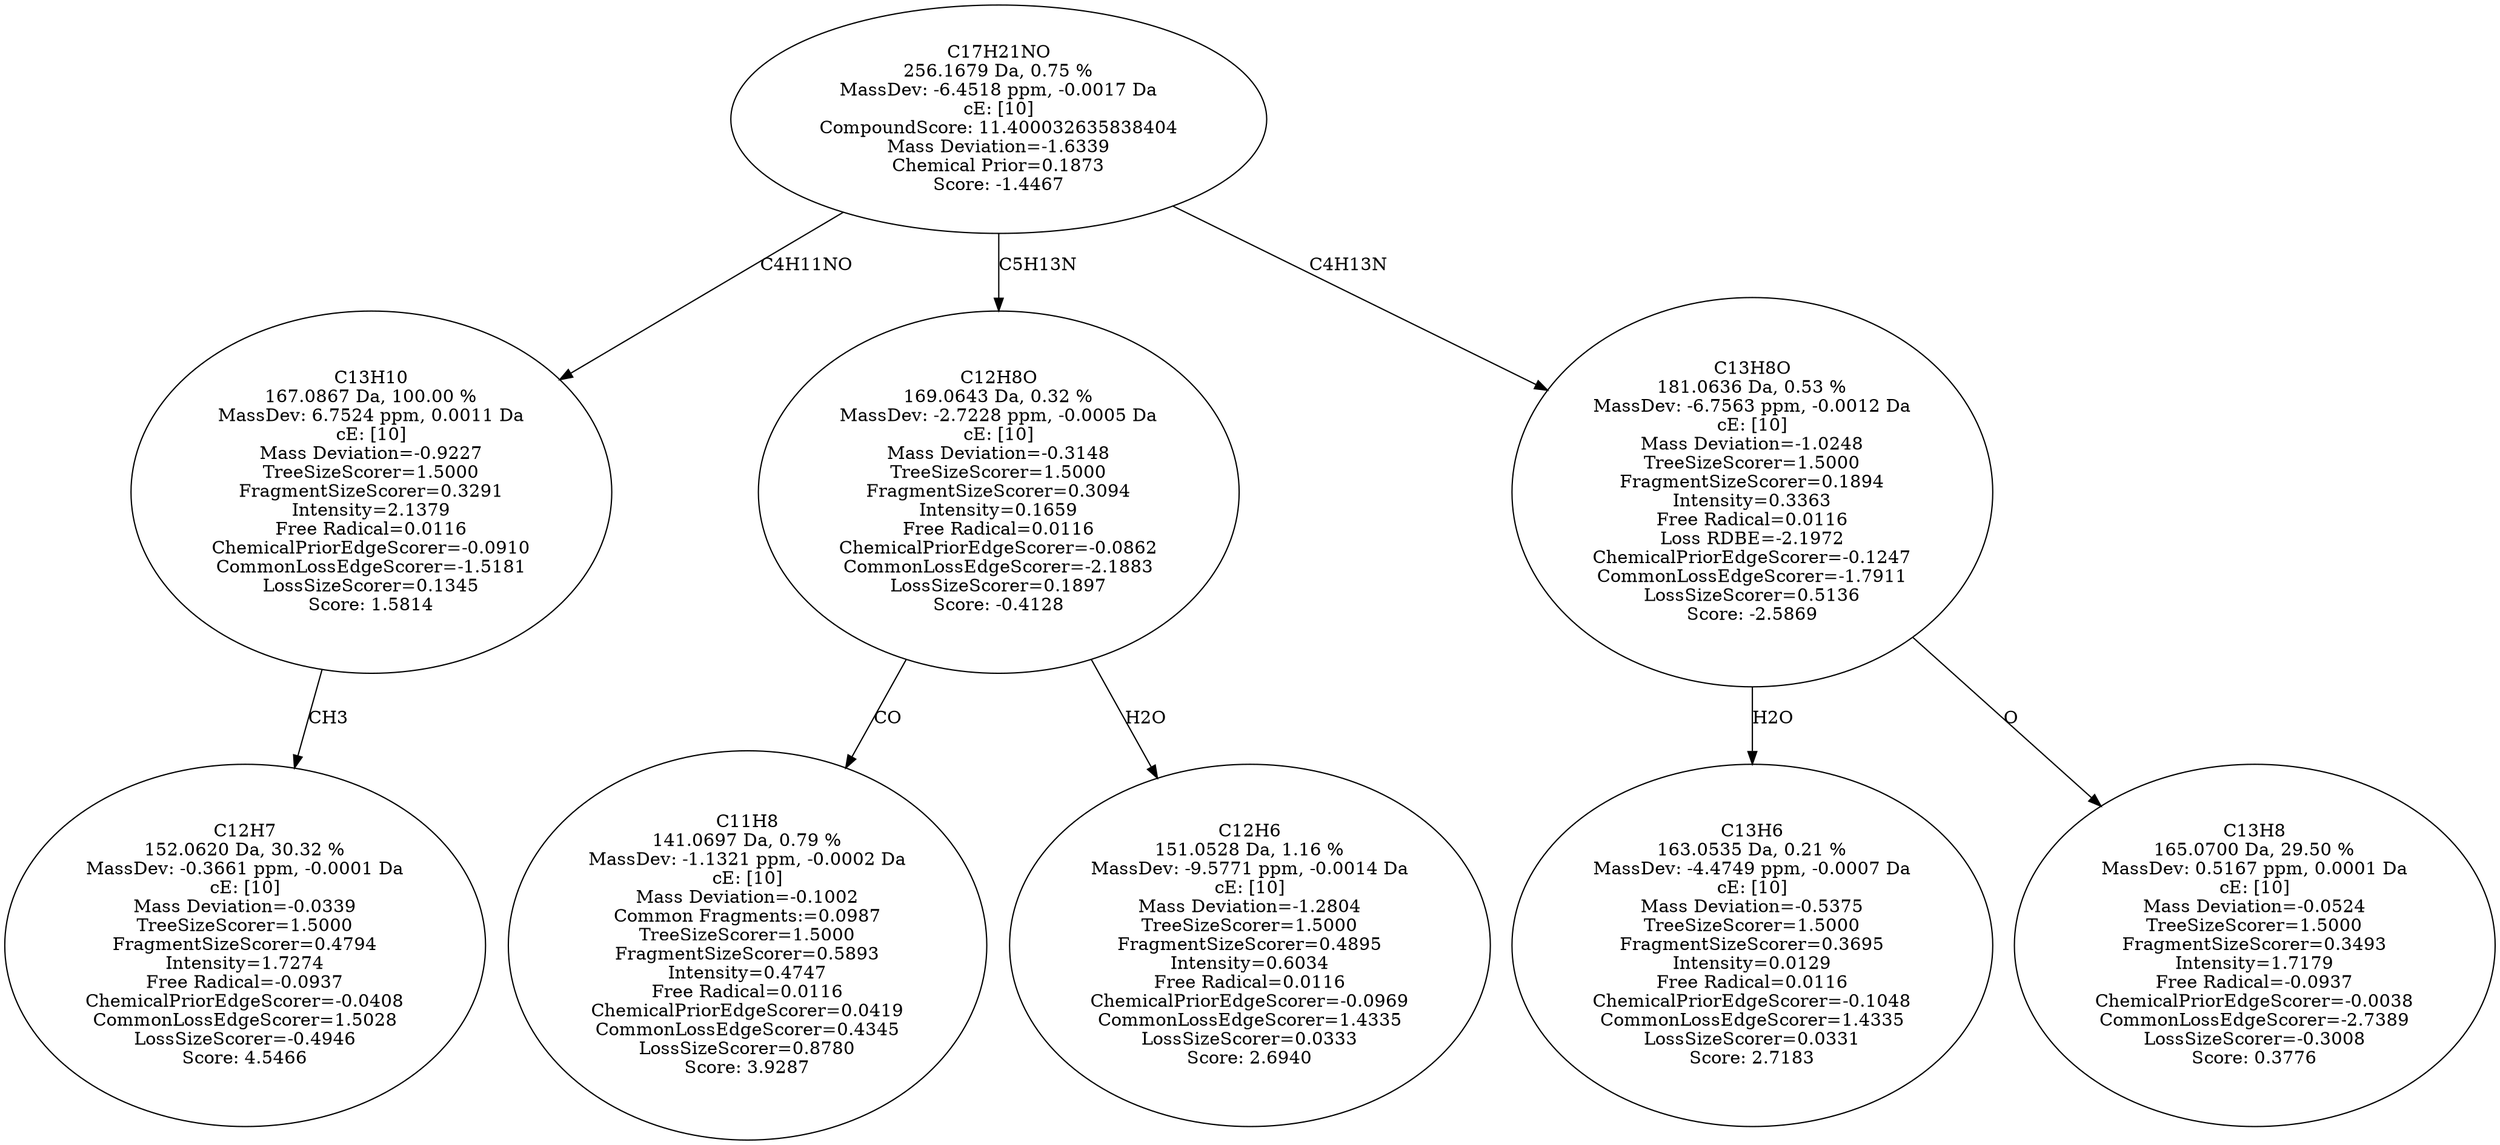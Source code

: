 strict digraph {
v1 [label="C12H7\n152.0620 Da, 30.32 %\nMassDev: -0.3661 ppm, -0.0001 Da\ncE: [10]\nMass Deviation=-0.0339\nTreeSizeScorer=1.5000\nFragmentSizeScorer=0.4794\nIntensity=1.7274\nFree Radical=-0.0937\nChemicalPriorEdgeScorer=-0.0408\nCommonLossEdgeScorer=1.5028\nLossSizeScorer=-0.4946\nScore: 4.5466"];
v2 [label="C13H10\n167.0867 Da, 100.00 %\nMassDev: 6.7524 ppm, 0.0011 Da\ncE: [10]\nMass Deviation=-0.9227\nTreeSizeScorer=1.5000\nFragmentSizeScorer=0.3291\nIntensity=2.1379\nFree Radical=0.0116\nChemicalPriorEdgeScorer=-0.0910\nCommonLossEdgeScorer=-1.5181\nLossSizeScorer=0.1345\nScore: 1.5814"];
v3 [label="C11H8\n141.0697 Da, 0.79 %\nMassDev: -1.1321 ppm, -0.0002 Da\ncE: [10]\nMass Deviation=-0.1002\nCommon Fragments:=0.0987\nTreeSizeScorer=1.5000\nFragmentSizeScorer=0.5893\nIntensity=0.4747\nFree Radical=0.0116\nChemicalPriorEdgeScorer=0.0419\nCommonLossEdgeScorer=0.4345\nLossSizeScorer=0.8780\nScore: 3.9287"];
v4 [label="C12H6\n151.0528 Da, 1.16 %\nMassDev: -9.5771 ppm, -0.0014 Da\ncE: [10]\nMass Deviation=-1.2804\nTreeSizeScorer=1.5000\nFragmentSizeScorer=0.4895\nIntensity=0.6034\nFree Radical=0.0116\nChemicalPriorEdgeScorer=-0.0969\nCommonLossEdgeScorer=1.4335\nLossSizeScorer=0.0333\nScore: 2.6940"];
v5 [label="C12H8O\n169.0643 Da, 0.32 %\nMassDev: -2.7228 ppm, -0.0005 Da\ncE: [10]\nMass Deviation=-0.3148\nTreeSizeScorer=1.5000\nFragmentSizeScorer=0.3094\nIntensity=0.1659\nFree Radical=0.0116\nChemicalPriorEdgeScorer=-0.0862\nCommonLossEdgeScorer=-2.1883\nLossSizeScorer=0.1897\nScore: -0.4128"];
v6 [label="C13H6\n163.0535 Da, 0.21 %\nMassDev: -4.4749 ppm, -0.0007 Da\ncE: [10]\nMass Deviation=-0.5375\nTreeSizeScorer=1.5000\nFragmentSizeScorer=0.3695\nIntensity=0.0129\nFree Radical=0.0116\nChemicalPriorEdgeScorer=-0.1048\nCommonLossEdgeScorer=1.4335\nLossSizeScorer=0.0331\nScore: 2.7183"];
v7 [label="C13H8\n165.0700 Da, 29.50 %\nMassDev: 0.5167 ppm, 0.0001 Da\ncE: [10]\nMass Deviation=-0.0524\nTreeSizeScorer=1.5000\nFragmentSizeScorer=0.3493\nIntensity=1.7179\nFree Radical=-0.0937\nChemicalPriorEdgeScorer=-0.0038\nCommonLossEdgeScorer=-2.7389\nLossSizeScorer=-0.3008\nScore: 0.3776"];
v8 [label="C13H8O\n181.0636 Da, 0.53 %\nMassDev: -6.7563 ppm, -0.0012 Da\ncE: [10]\nMass Deviation=-1.0248\nTreeSizeScorer=1.5000\nFragmentSizeScorer=0.1894\nIntensity=0.3363\nFree Radical=0.0116\nLoss RDBE=-2.1972\nChemicalPriorEdgeScorer=-0.1247\nCommonLossEdgeScorer=-1.7911\nLossSizeScorer=0.5136\nScore: -2.5869"];
v9 [label="C17H21NO\n256.1679 Da, 0.75 %\nMassDev: -6.4518 ppm, -0.0017 Da\ncE: [10]\nCompoundScore: 11.400032635838404\nMass Deviation=-1.6339\nChemical Prior=0.1873\nScore: -1.4467"];
v2 -> v1 [label="CH3"];
v9 -> v2 [label="C4H11NO"];
v5 -> v3 [label="CO"];
v5 -> v4 [label="H2O"];
v9 -> v5 [label="C5H13N"];
v8 -> v6 [label="H2O"];
v8 -> v7 [label="O"];
v9 -> v8 [label="C4H13N"];
}